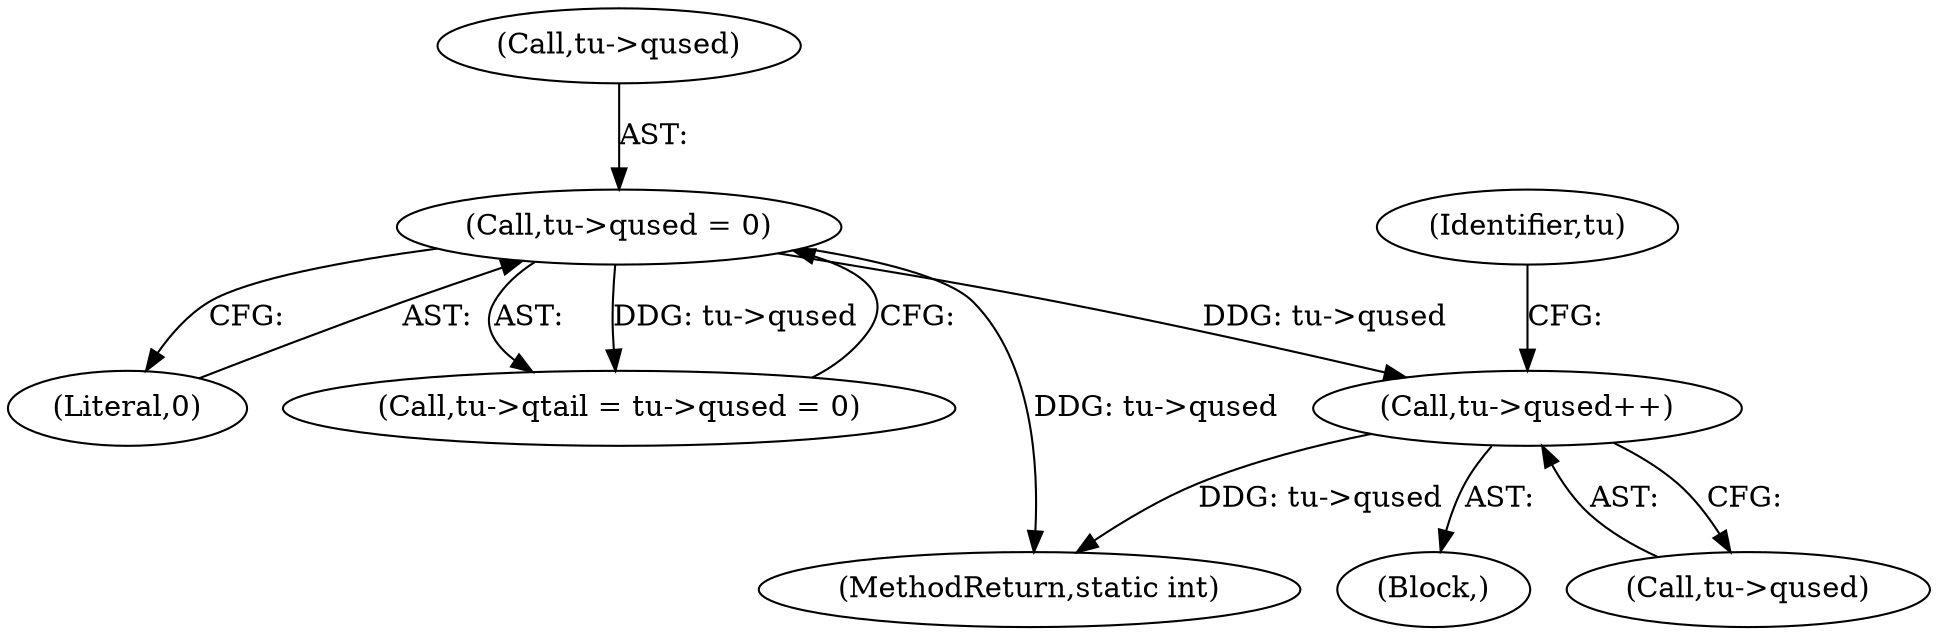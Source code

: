 digraph "0_linux_cec8f96e49d9be372fdb0c3836dcf31ec71e457e@pointer" {
"1000490" [label="(Call,tu->qused++)"];
"1000415" [label="(Call,tu->qused = 0)"];
"1000491" [label="(Call,tu->qused)"];
"1000419" [label="(Literal,0)"];
"1000415" [label="(Call,tu->qused = 0)"];
"1000490" [label="(Call,tu->qused++)"];
"1000496" [label="(Identifier,tu)"];
"1000470" [label="(Block,)"];
"1000411" [label="(Call,tu->qtail = tu->qused = 0)"];
"1000416" [label="(Call,tu->qused)"];
"1000528" [label="(MethodReturn,static int)"];
"1000490" -> "1000470"  [label="AST: "];
"1000490" -> "1000491"  [label="CFG: "];
"1000491" -> "1000490"  [label="AST: "];
"1000496" -> "1000490"  [label="CFG: "];
"1000490" -> "1000528"  [label="DDG: tu->qused"];
"1000415" -> "1000490"  [label="DDG: tu->qused"];
"1000415" -> "1000411"  [label="AST: "];
"1000415" -> "1000419"  [label="CFG: "];
"1000416" -> "1000415"  [label="AST: "];
"1000419" -> "1000415"  [label="AST: "];
"1000411" -> "1000415"  [label="CFG: "];
"1000415" -> "1000528"  [label="DDG: tu->qused"];
"1000415" -> "1000411"  [label="DDG: tu->qused"];
}
